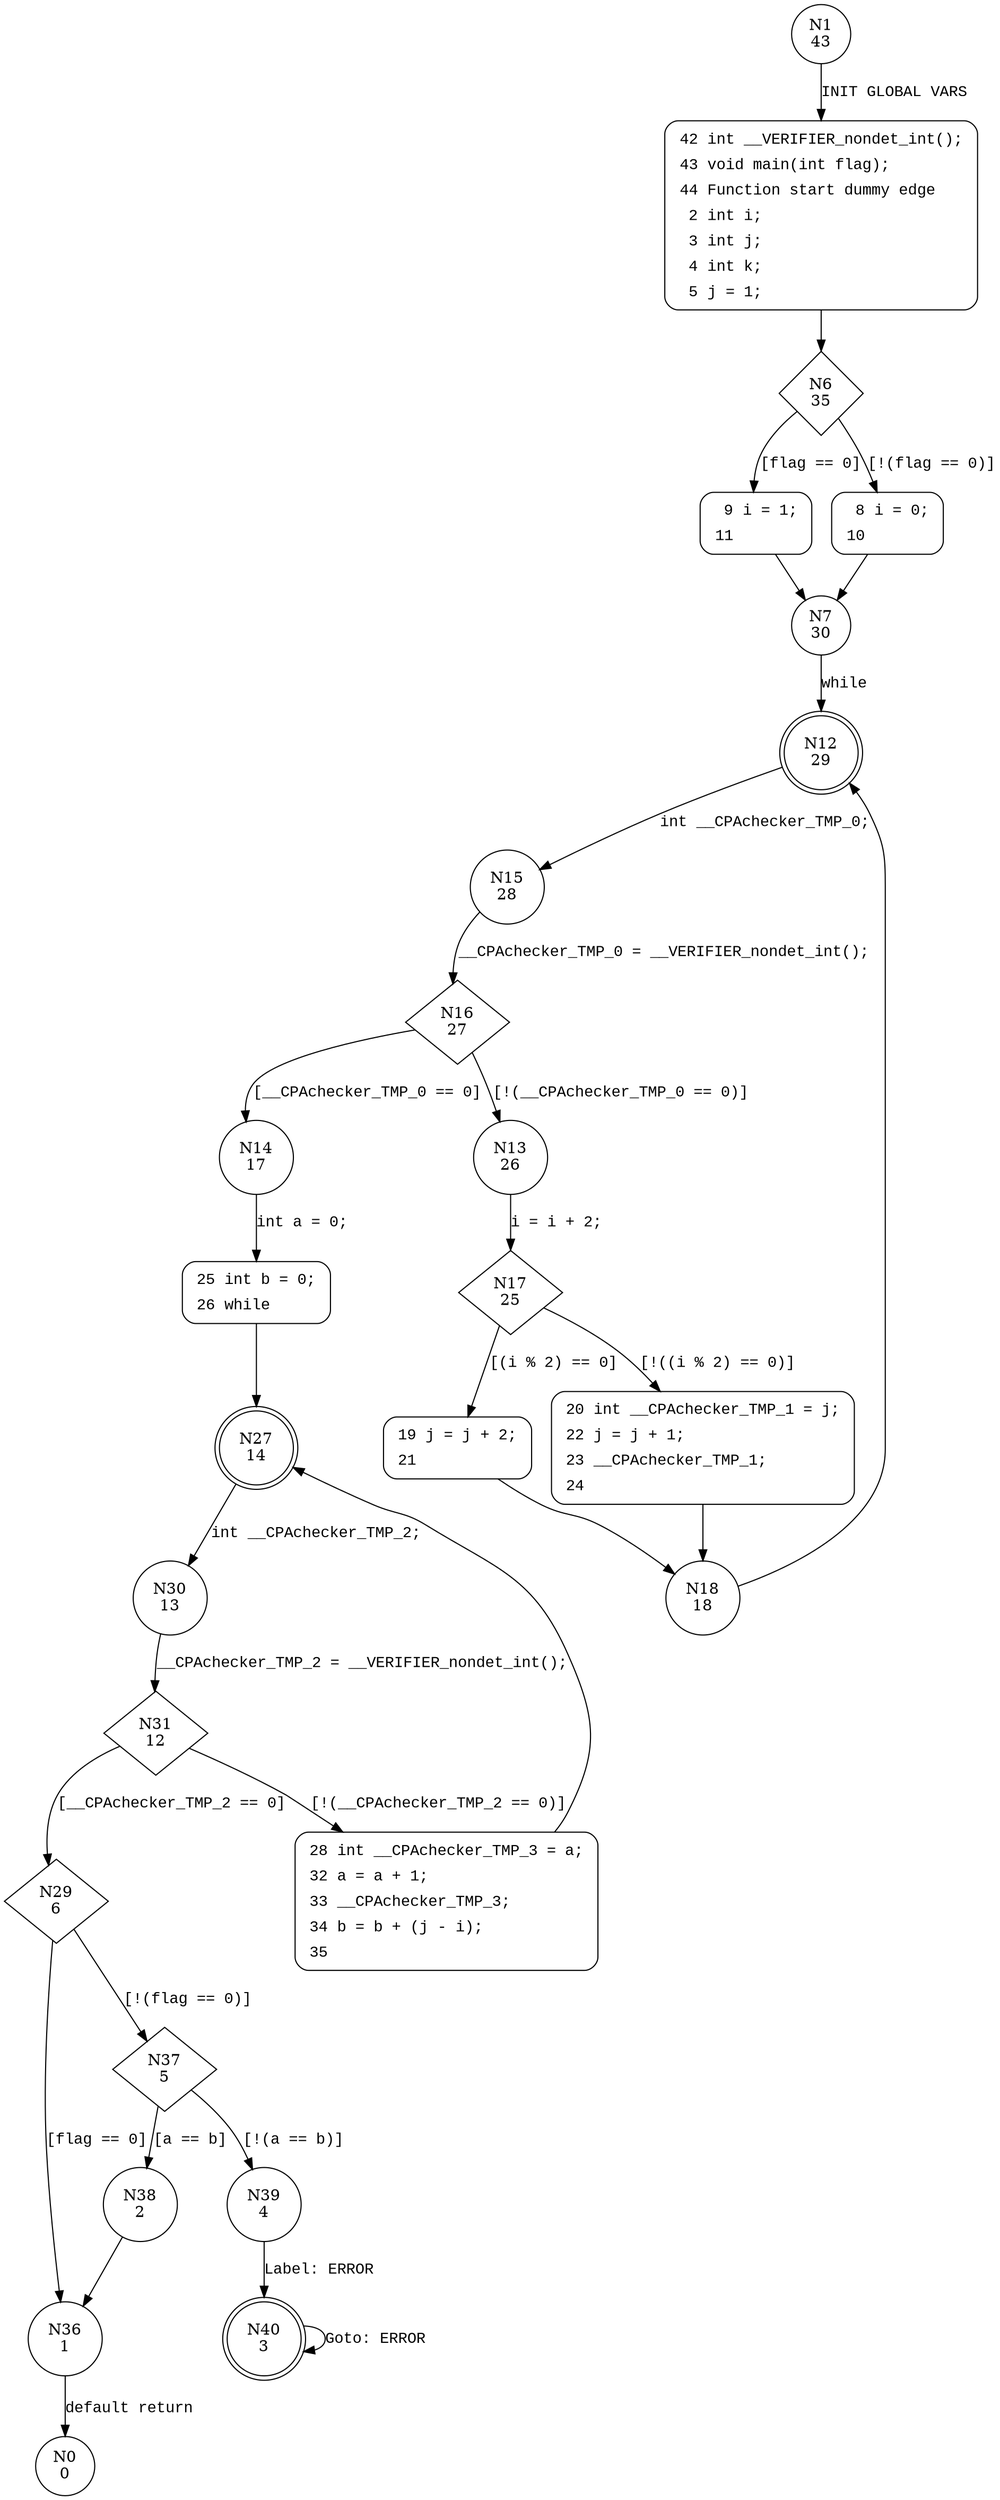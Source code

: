 digraph main {
1 [shape="circle" label="N1\n43"]
42 [shape="circle" label="N42\n42"]
6 [shape="diamond" label="N6\n35"]
9 [shape="circle" label="N9\n32"]
8 [shape="circle" label="N8\n34"]
7 [shape="circle" label="N7\n30"]
12 [shape="doublecircle" label="N12\n29"]
15 [shape="circle" label="N15\n28"]
16 [shape="diamond" label="N16\n27"]
14 [shape="circle" label="N14\n17"]
13 [shape="circle" label="N13\n26"]
17 [shape="diamond" label="N17\n25"]
19 [shape="circle" label="N19\n20"]
20 [shape="circle" label="N20\n24"]
18 [shape="circle" label="N18\n18"]
25 [shape="circle" label="N25\n16"]
27 [shape="doublecircle" label="N27\n14"]
30 [shape="circle" label="N30\n13"]
31 [shape="diamond" label="N31\n12"]
29 [shape="diamond" label="N29\n6"]
28 [shape="circle" label="N28\n11"]
36 [shape="circle" label="N36\n1"]
37 [shape="diamond" label="N37\n5"]
38 [shape="circle" label="N38\n2"]
39 [shape="circle" label="N39\n4"]
40 [shape="doublecircle" label="N40\n3"]
0 [shape="circle" label="N0\n0"]
42 [style="filled,bold" penwidth="1" fillcolor="white" fontname="Courier New" shape="Mrecord" label=<<table border="0" cellborder="0" cellpadding="3" bgcolor="white"><tr><td align="right">42</td><td align="left">int __VERIFIER_nondet_int();</td></tr><tr><td align="right">43</td><td align="left">void main(int flag);</td></tr><tr><td align="right">44</td><td align="left">Function start dummy edge</td></tr><tr><td align="right">2</td><td align="left">int i;</td></tr><tr><td align="right">3</td><td align="left">int j;</td></tr><tr><td align="right">4</td><td align="left">int k;</td></tr><tr><td align="right">5</td><td align="left">j = 1;</td></tr></table>>]
42 -> 6[label=""]
8 [style="filled,bold" penwidth="1" fillcolor="white" fontname="Courier New" shape="Mrecord" label=<<table border="0" cellborder="0" cellpadding="3" bgcolor="white"><tr><td align="right">8</td><td align="left">i = 0;</td></tr><tr><td align="right">10</td><td align="left"></td></tr></table>>]
8 -> 7[label=""]
20 [style="filled,bold" penwidth="1" fillcolor="white" fontname="Courier New" shape="Mrecord" label=<<table border="0" cellborder="0" cellpadding="3" bgcolor="white"><tr><td align="right">20</td><td align="left">int __CPAchecker_TMP_1 = j;</td></tr><tr><td align="right">22</td><td align="left">j = j + 1;</td></tr><tr><td align="right">23</td><td align="left">__CPAchecker_TMP_1;</td></tr><tr><td align="right">24</td><td align="left"></td></tr></table>>]
20 -> 18[label=""]
19 [style="filled,bold" penwidth="1" fillcolor="white" fontname="Courier New" shape="Mrecord" label=<<table border="0" cellborder="0" cellpadding="3" bgcolor="white"><tr><td align="right">19</td><td align="left">j = j + 2;</td></tr><tr><td align="right">21</td><td align="left"></td></tr></table>>]
19 -> 18[label=""]
25 [style="filled,bold" penwidth="1" fillcolor="white" fontname="Courier New" shape="Mrecord" label=<<table border="0" cellborder="0" cellpadding="3" bgcolor="white"><tr><td align="right">25</td><td align="left">int b = 0;</td></tr><tr><td align="right">26</td><td align="left">while</td></tr></table>>]
25 -> 27[label=""]
28 [style="filled,bold" penwidth="1" fillcolor="white" fontname="Courier New" shape="Mrecord" label=<<table border="0" cellborder="0" cellpadding="3" bgcolor="white"><tr><td align="right">28</td><td align="left">int __CPAchecker_TMP_3 = a;</td></tr><tr><td align="right">32</td><td align="left">a = a + 1;</td></tr><tr><td align="right">33</td><td align="left">__CPAchecker_TMP_3;</td></tr><tr><td align="right">34</td><td align="left">b = b + (j - i);</td></tr><tr><td align="right">35</td><td align="left"></td></tr></table>>]
28 -> 27[label=""]
9 [style="filled,bold" penwidth="1" fillcolor="white" fontname="Courier New" shape="Mrecord" label=<<table border="0" cellborder="0" cellpadding="3" bgcolor="white"><tr><td align="right">9</td><td align="left">i = 1;</td></tr><tr><td align="right">11</td><td align="left"></td></tr></table>>]
9 -> 7[label=""]
1 -> 42 [label="INIT GLOBAL VARS" fontname="Courier New"]
6 -> 9 [label="[flag == 0]" fontname="Courier New"]
6 -> 8 [label="[!(flag == 0)]" fontname="Courier New"]
7 -> 12 [label="while" fontname="Courier New"]
12 -> 15 [label="int __CPAchecker_TMP_0;" fontname="Courier New"]
16 -> 14 [label="[__CPAchecker_TMP_0 == 0]" fontname="Courier New"]
16 -> 13 [label="[!(__CPAchecker_TMP_0 == 0)]" fontname="Courier New"]
17 -> 19 [label="[(i % 2) == 0]" fontname="Courier New"]
17 -> 20 [label="[!((i % 2) == 0)]" fontname="Courier New"]
18 -> 12 [label="" fontname="Courier New"]
14 -> 25 [label="int a = 0;" fontname="Courier New"]
27 -> 30 [label="int __CPAchecker_TMP_2;" fontname="Courier New"]
31 -> 29 [label="[__CPAchecker_TMP_2 == 0]" fontname="Courier New"]
31 -> 28 [label="[!(__CPAchecker_TMP_2 == 0)]" fontname="Courier New"]
29 -> 36 [label="[flag == 0]" fontname="Courier New"]
29 -> 37 [label="[!(flag == 0)]" fontname="Courier New"]
37 -> 38 [label="[a == b]" fontname="Courier New"]
37 -> 39 [label="[!(a == b)]" fontname="Courier New"]
40 -> 40 [label="Goto: ERROR" fontname="Courier New"]
36 -> 0 [label="default return" fontname="Courier New"]
15 -> 16 [label="__CPAchecker_TMP_0 = __VERIFIER_nondet_int();" fontname="Courier New"]
13 -> 17 [label="i = i + 2;" fontname="Courier New"]
30 -> 31 [label="__CPAchecker_TMP_2 = __VERIFIER_nondet_int();" fontname="Courier New"]
39 -> 40 [label="Label: ERROR" fontname="Courier New"]
38 -> 36 [label="" fontname="Courier New"]
}
